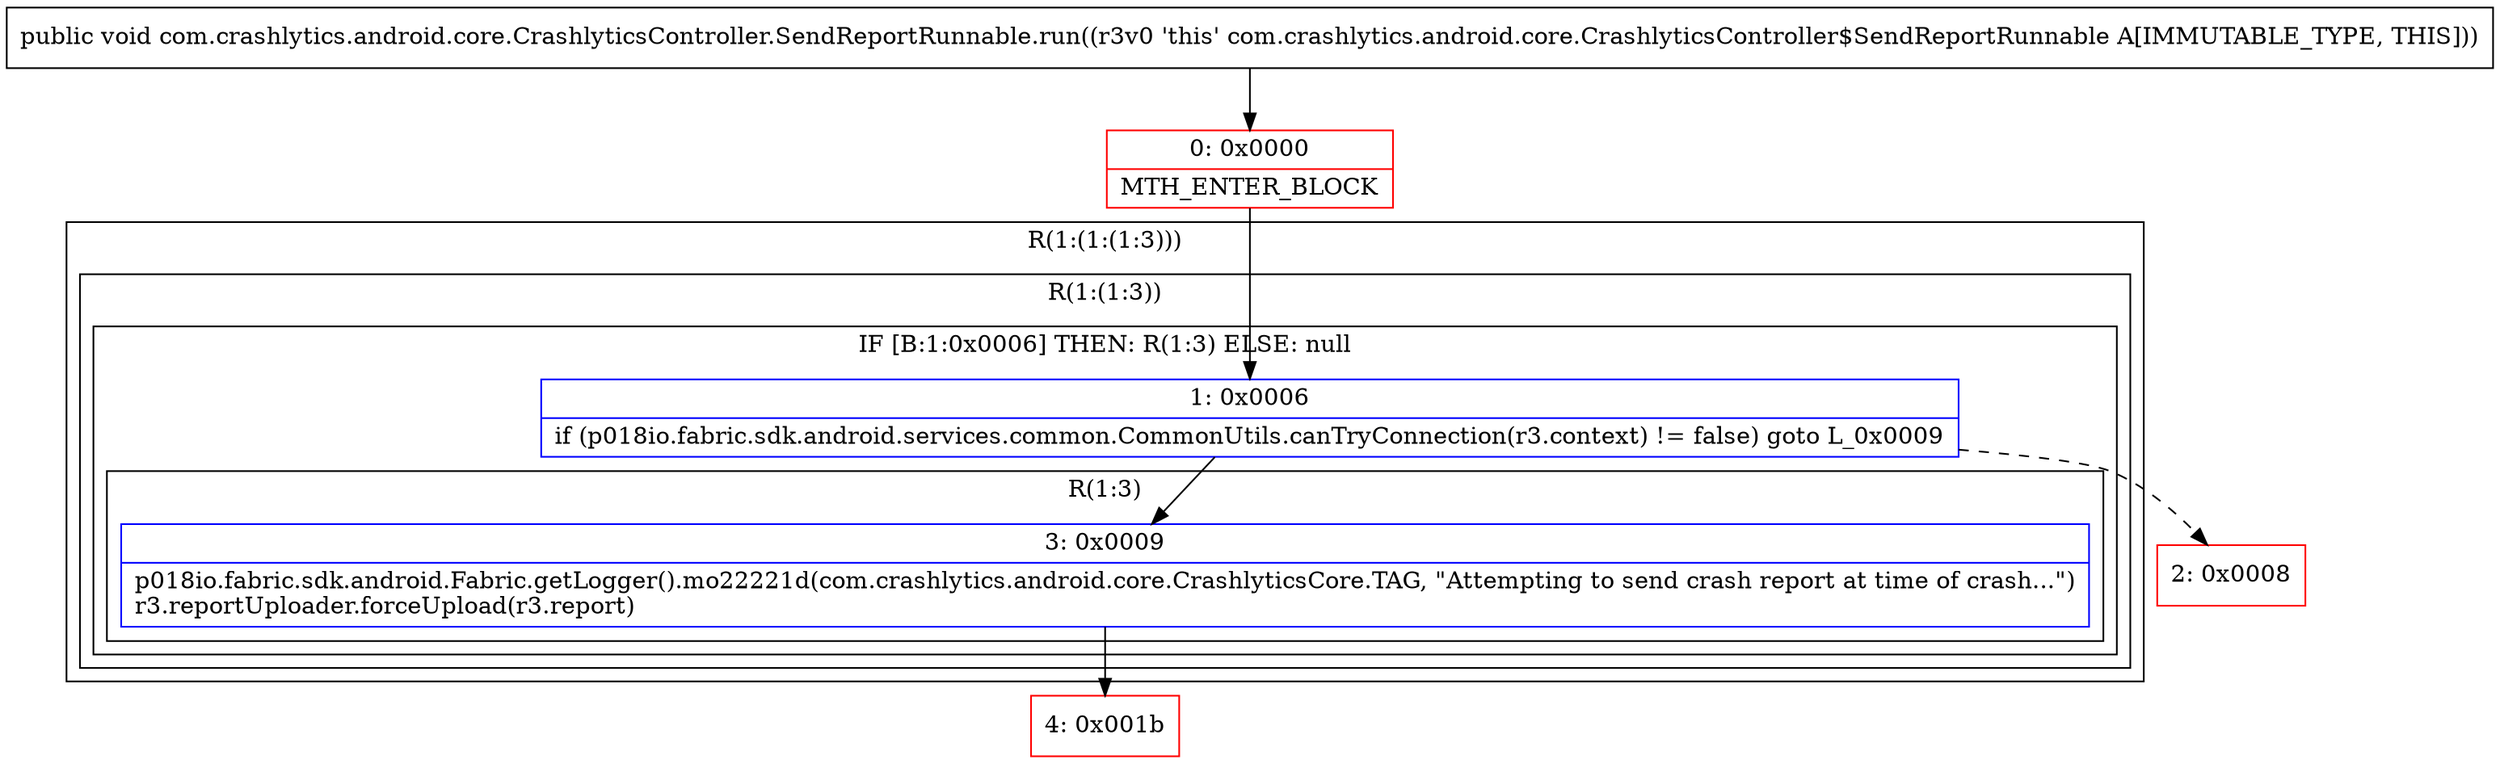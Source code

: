 digraph "CFG forcom.crashlytics.android.core.CrashlyticsController.SendReportRunnable.run()V" {
subgraph cluster_Region_958979481 {
label = "R(1:(1:(1:3)))";
node [shape=record,color=blue];
subgraph cluster_Region_844728416 {
label = "R(1:(1:3))";
node [shape=record,color=blue];
subgraph cluster_IfRegion_2095227197 {
label = "IF [B:1:0x0006] THEN: R(1:3) ELSE: null";
node [shape=record,color=blue];
Node_1 [shape=record,label="{1\:\ 0x0006|if (p018io.fabric.sdk.android.services.common.CommonUtils.canTryConnection(r3.context) != false) goto L_0x0009\l}"];
subgraph cluster_Region_1548452807 {
label = "R(1:3)";
node [shape=record,color=blue];
Node_3 [shape=record,label="{3\:\ 0x0009|p018io.fabric.sdk.android.Fabric.getLogger().mo22221d(com.crashlytics.android.core.CrashlyticsCore.TAG, \"Attempting to send crash report at time of crash...\")\lr3.reportUploader.forceUpload(r3.report)\l}"];
}
}
}
}
Node_0 [shape=record,color=red,label="{0\:\ 0x0000|MTH_ENTER_BLOCK\l}"];
Node_2 [shape=record,color=red,label="{2\:\ 0x0008}"];
Node_4 [shape=record,color=red,label="{4\:\ 0x001b}"];
MethodNode[shape=record,label="{public void com.crashlytics.android.core.CrashlyticsController.SendReportRunnable.run((r3v0 'this' com.crashlytics.android.core.CrashlyticsController$SendReportRunnable A[IMMUTABLE_TYPE, THIS])) }"];
MethodNode -> Node_0;
Node_1 -> Node_2[style=dashed];
Node_1 -> Node_3;
Node_3 -> Node_4;
Node_0 -> Node_1;
}

